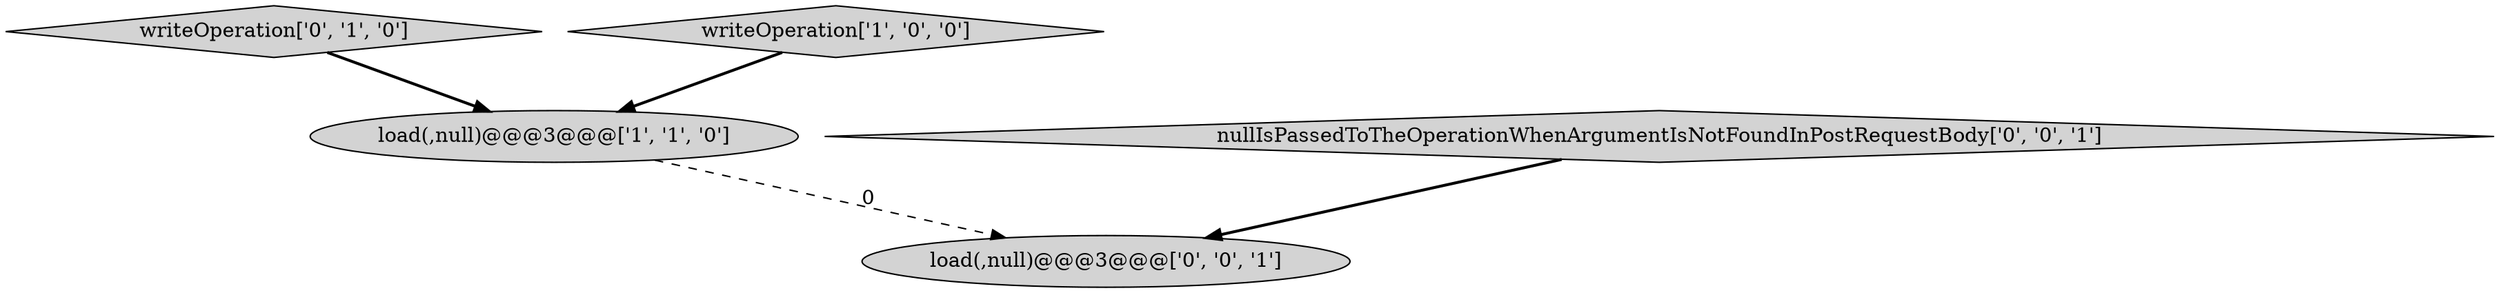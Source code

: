 digraph {
2 [style = filled, label = "writeOperation['0', '1', '0']", fillcolor = lightgray, shape = diamond image = "AAA0AAABBB2BBB"];
4 [style = filled, label = "load(,null)@@@3@@@['0', '0', '1']", fillcolor = lightgray, shape = ellipse image = "AAA0AAABBB3BBB"];
1 [style = filled, label = "load(,null)@@@3@@@['1', '1', '0']", fillcolor = lightgray, shape = ellipse image = "AAA0AAABBB1BBB"];
0 [style = filled, label = "writeOperation['1', '0', '0']", fillcolor = lightgray, shape = diamond image = "AAA0AAABBB1BBB"];
3 [style = filled, label = "nullIsPassedToTheOperationWhenArgumentIsNotFoundInPostRequestBody['0', '0', '1']", fillcolor = lightgray, shape = diamond image = "AAA0AAABBB3BBB"];
1->4 [style = dashed, label="0"];
3->4 [style = bold, label=""];
0->1 [style = bold, label=""];
2->1 [style = bold, label=""];
}
